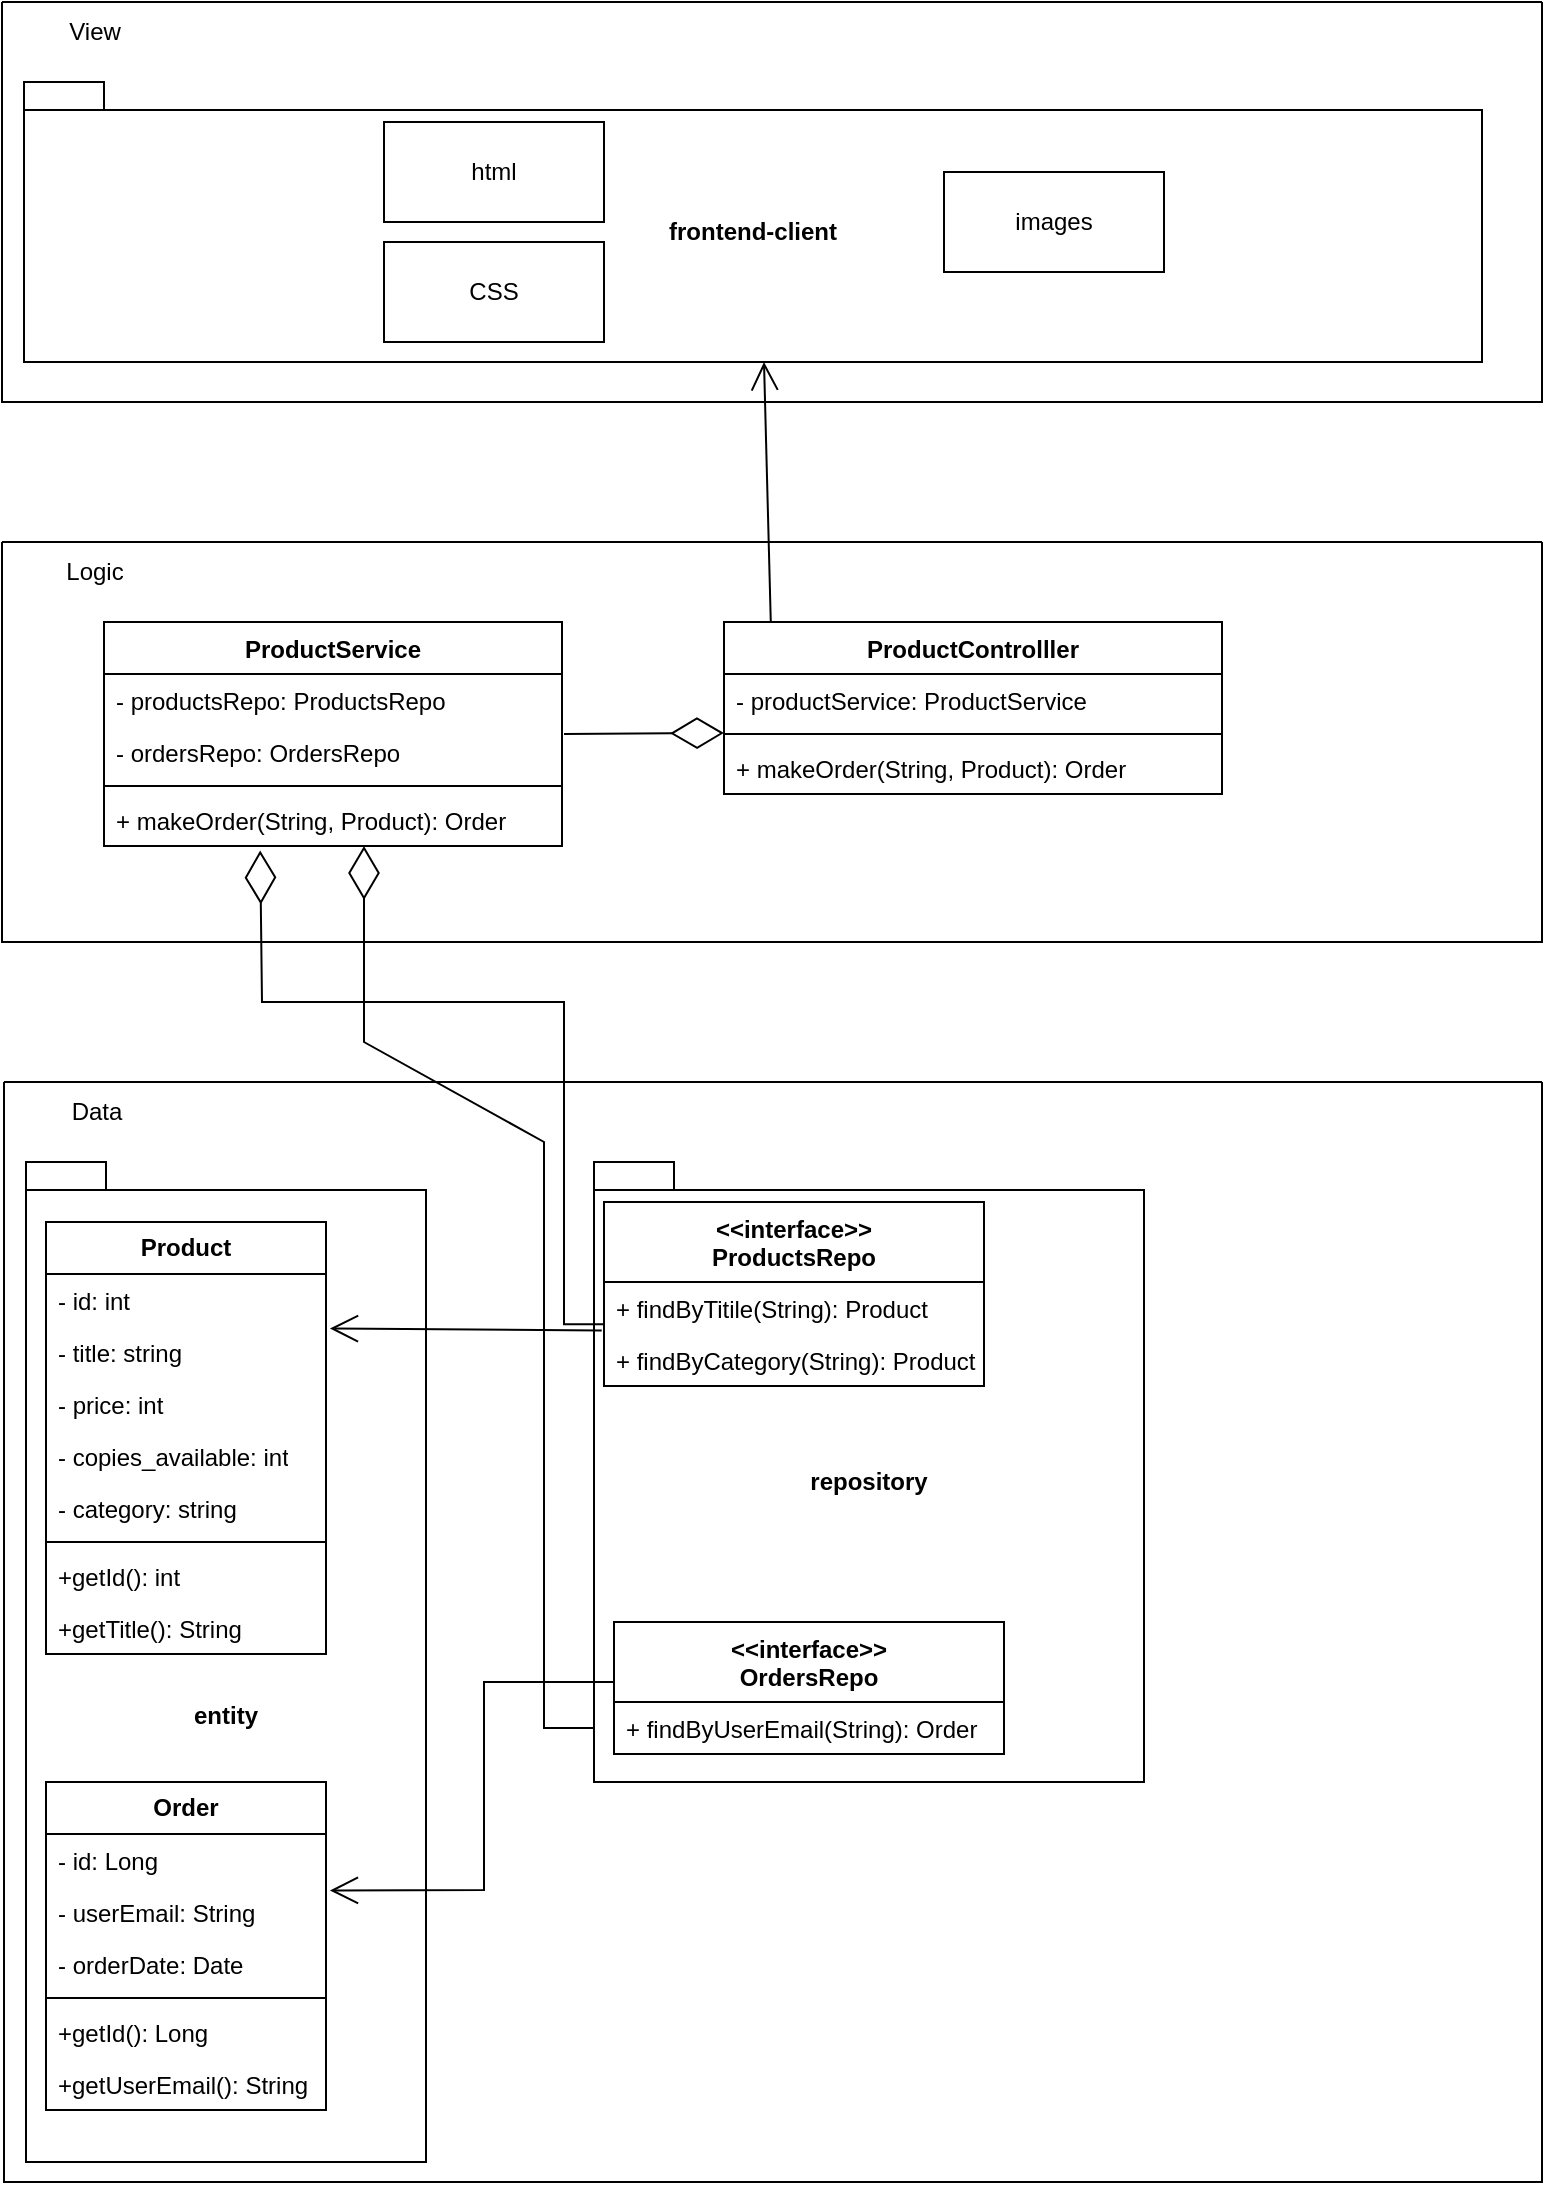 <mxfile version="22.0.4" type="device">
  <diagram id="C5RBs43oDa-KdzZeNtuy" name="Page-1">
    <mxGraphModel dx="1424" dy="755" grid="1" gridSize="10" guides="1" tooltips="1" connect="1" arrows="1" fold="1" page="1" pageScale="1" pageWidth="827" pageHeight="1169" math="0" shadow="0">
      <root>
        <mxCell id="WIyWlLk6GJQsqaUBKTNV-0" />
        <mxCell id="WIyWlLk6GJQsqaUBKTNV-1" parent="WIyWlLk6GJQsqaUBKTNV-0" />
        <mxCell id="yx8-Jv_AAqIwQ5a-q-sv-0" value="" style="swimlane;startSize=0;" vertex="1" parent="WIyWlLk6GJQsqaUBKTNV-1">
          <mxGeometry x="29" y="50" width="770" height="200" as="geometry" />
        </mxCell>
        <mxCell id="yx8-Jv_AAqIwQ5a-q-sv-6" value="View" style="text;html=1;align=center;verticalAlign=middle;resizable=0;points=[];autosize=1;strokeColor=none;fillColor=none;" vertex="1" parent="yx8-Jv_AAqIwQ5a-q-sv-0">
          <mxGeometry x="21" width="50" height="30" as="geometry" />
        </mxCell>
        <mxCell id="yx8-Jv_AAqIwQ5a-q-sv-7" value="frontend-client&lt;br&gt;" style="shape=folder;fontStyle=1;spacingTop=10;tabWidth=40;tabHeight=14;tabPosition=left;html=1;whiteSpace=wrap;" vertex="1" parent="yx8-Jv_AAqIwQ5a-q-sv-0">
          <mxGeometry x="11" y="40" width="729" height="140" as="geometry" />
        </mxCell>
        <mxCell id="yx8-Jv_AAqIwQ5a-q-sv-10" value="images" style="html=1;whiteSpace=wrap;" vertex="1" parent="yx8-Jv_AAqIwQ5a-q-sv-0">
          <mxGeometry x="471" y="85" width="110" height="50" as="geometry" />
        </mxCell>
        <mxCell id="yx8-Jv_AAqIwQ5a-q-sv-9" value="CSS" style="html=1;whiteSpace=wrap;" vertex="1" parent="yx8-Jv_AAqIwQ5a-q-sv-0">
          <mxGeometry x="191" y="120" width="110" height="50" as="geometry" />
        </mxCell>
        <mxCell id="yx8-Jv_AAqIwQ5a-q-sv-8" value="html" style="html=1;whiteSpace=wrap;" vertex="1" parent="yx8-Jv_AAqIwQ5a-q-sv-0">
          <mxGeometry x="191" y="60" width="110" height="50" as="geometry" />
        </mxCell>
        <mxCell id="yx8-Jv_AAqIwQ5a-q-sv-2" value="" style="swimlane;startSize=0;" vertex="1" parent="WIyWlLk6GJQsqaUBKTNV-1">
          <mxGeometry x="29" y="320" width="770" height="200" as="geometry" />
        </mxCell>
        <mxCell id="yx8-Jv_AAqIwQ5a-q-sv-5" value="Logic" style="text;html=1;align=center;verticalAlign=middle;resizable=0;points=[];autosize=1;strokeColor=none;fillColor=none;" vertex="1" parent="yx8-Jv_AAqIwQ5a-q-sv-2">
          <mxGeometry x="21" width="50" height="30" as="geometry" />
        </mxCell>
        <mxCell id="yx8-Jv_AAqIwQ5a-q-sv-38" value="ProductService" style="swimlane;fontStyle=1;align=center;verticalAlign=top;childLayout=stackLayout;horizontal=1;startSize=26;horizontalStack=0;resizeParent=1;resizeParentMax=0;resizeLast=0;collapsible=1;marginBottom=0;whiteSpace=wrap;html=1;" vertex="1" parent="yx8-Jv_AAqIwQ5a-q-sv-2">
          <mxGeometry x="51" y="40" width="229" height="112" as="geometry" />
        </mxCell>
        <mxCell id="yx8-Jv_AAqIwQ5a-q-sv-39" value="- productsRepo: ProductsRepo" style="text;strokeColor=none;fillColor=none;align=left;verticalAlign=top;spacingLeft=4;spacingRight=4;overflow=hidden;rotatable=0;points=[[0,0.5],[1,0.5]];portConstraint=eastwest;whiteSpace=wrap;html=1;" vertex="1" parent="yx8-Jv_AAqIwQ5a-q-sv-38">
          <mxGeometry y="26" width="229" height="26" as="geometry" />
        </mxCell>
        <mxCell id="yx8-Jv_AAqIwQ5a-q-sv-42" value="- ordersRepo: OrdersRepo" style="text;strokeColor=none;fillColor=none;align=left;verticalAlign=top;spacingLeft=4;spacingRight=4;overflow=hidden;rotatable=0;points=[[0,0.5],[1,0.5]];portConstraint=eastwest;whiteSpace=wrap;html=1;" vertex="1" parent="yx8-Jv_AAqIwQ5a-q-sv-38">
          <mxGeometry y="52" width="229" height="26" as="geometry" />
        </mxCell>
        <mxCell id="yx8-Jv_AAqIwQ5a-q-sv-40" value="" style="line;strokeWidth=1;fillColor=none;align=left;verticalAlign=middle;spacingTop=-1;spacingLeft=3;spacingRight=3;rotatable=0;labelPosition=right;points=[];portConstraint=eastwest;strokeColor=inherit;" vertex="1" parent="yx8-Jv_AAqIwQ5a-q-sv-38">
          <mxGeometry y="78" width="229" height="8" as="geometry" />
        </mxCell>
        <mxCell id="yx8-Jv_AAqIwQ5a-q-sv-41" value="+ makeOrder(String, Product): Order" style="text;strokeColor=none;fillColor=none;align=left;verticalAlign=top;spacingLeft=4;spacingRight=4;overflow=hidden;rotatable=0;points=[[0,0.5],[1,0.5]];portConstraint=eastwest;whiteSpace=wrap;html=1;" vertex="1" parent="yx8-Jv_AAqIwQ5a-q-sv-38">
          <mxGeometry y="86" width="229" height="26" as="geometry" />
        </mxCell>
        <mxCell id="yx8-Jv_AAqIwQ5a-q-sv-43" value="" style="endArrow=diamondThin;endFill=0;endSize=24;html=1;rounded=0;entryX=0.456;entryY=1.019;entryDx=0;entryDy=0;entryPerimeter=0;exitX=0;exitY=0.5;exitDx=0;exitDy=0;" edge="1" parent="yx8-Jv_AAqIwQ5a-q-sv-2" source="yx8-Jv_AAqIwQ5a-q-sv-29">
          <mxGeometry width="160" relative="1" as="geometry">
            <mxPoint x="358.04" y="368.51" as="sourcePoint" />
            <mxPoint x="181.0" y="152.004" as="targetPoint" />
            <Array as="points">
              <mxPoint x="271" y="593" />
              <mxPoint x="271" y="300" />
              <mxPoint x="181" y="250" />
            </Array>
          </mxGeometry>
        </mxCell>
        <mxCell id="yx8-Jv_AAqIwQ5a-q-sv-45" value="ProductControlller" style="swimlane;fontStyle=1;align=center;verticalAlign=top;childLayout=stackLayout;horizontal=1;startSize=26;horizontalStack=0;resizeParent=1;resizeParentMax=0;resizeLast=0;collapsible=1;marginBottom=0;whiteSpace=wrap;html=1;" vertex="1" parent="yx8-Jv_AAqIwQ5a-q-sv-2">
          <mxGeometry x="361" y="40" width="249" height="86" as="geometry" />
        </mxCell>
        <mxCell id="yx8-Jv_AAqIwQ5a-q-sv-47" value="- productService: ProductService" style="text;strokeColor=none;fillColor=none;align=left;verticalAlign=top;spacingLeft=4;spacingRight=4;overflow=hidden;rotatable=0;points=[[0,0.5],[1,0.5]];portConstraint=eastwest;whiteSpace=wrap;html=1;" vertex="1" parent="yx8-Jv_AAqIwQ5a-q-sv-45">
          <mxGeometry y="26" width="249" height="26" as="geometry" />
        </mxCell>
        <mxCell id="yx8-Jv_AAqIwQ5a-q-sv-48" value="" style="line;strokeWidth=1;fillColor=none;align=left;verticalAlign=middle;spacingTop=-1;spacingLeft=3;spacingRight=3;rotatable=0;labelPosition=right;points=[];portConstraint=eastwest;strokeColor=inherit;" vertex="1" parent="yx8-Jv_AAqIwQ5a-q-sv-45">
          <mxGeometry y="52" width="249" height="8" as="geometry" />
        </mxCell>
        <mxCell id="yx8-Jv_AAqIwQ5a-q-sv-63" value="+ makeOrder(String, Product): Order" style="text;strokeColor=none;fillColor=none;align=left;verticalAlign=top;spacingLeft=4;spacingRight=4;overflow=hidden;rotatable=0;points=[[0,0.5],[1,0.5]];portConstraint=eastwest;whiteSpace=wrap;html=1;" vertex="1" parent="yx8-Jv_AAqIwQ5a-q-sv-45">
          <mxGeometry y="60" width="249" height="26" as="geometry" />
        </mxCell>
        <mxCell id="yx8-Jv_AAqIwQ5a-q-sv-50" value="" style="endArrow=diamondThin;endFill=0;endSize=24;html=1;rounded=0;" edge="1" parent="yx8-Jv_AAqIwQ5a-q-sv-2">
          <mxGeometry width="160" relative="1" as="geometry">
            <mxPoint x="281" y="96" as="sourcePoint" />
            <mxPoint x="361" y="95.5" as="targetPoint" />
          </mxGeometry>
        </mxCell>
        <mxCell id="yx8-Jv_AAqIwQ5a-q-sv-3" value="" style="swimlane;startSize=0;" vertex="1" parent="WIyWlLk6GJQsqaUBKTNV-1">
          <mxGeometry x="30" y="590" width="769" height="550" as="geometry" />
        </mxCell>
        <mxCell id="yx8-Jv_AAqIwQ5a-q-sv-4" value="Data" style="text;html=1;align=center;verticalAlign=middle;resizable=0;points=[];autosize=1;strokeColor=none;fillColor=none;" vertex="1" parent="yx8-Jv_AAqIwQ5a-q-sv-3">
          <mxGeometry x="21" width="50" height="30" as="geometry" />
        </mxCell>
        <mxCell id="yx8-Jv_AAqIwQ5a-q-sv-11" value="&lt;br&gt;&lt;br&gt;&lt;br&gt;entity" style="shape=folder;fontStyle=1;spacingTop=10;tabWidth=40;tabHeight=14;tabPosition=left;html=1;whiteSpace=wrap;" vertex="1" parent="yx8-Jv_AAqIwQ5a-q-sv-3">
          <mxGeometry x="11" y="40" width="200" height="500" as="geometry" />
        </mxCell>
        <mxCell id="yx8-Jv_AAqIwQ5a-q-sv-12" value="&lt;b&gt;Product&lt;/b&gt;" style="swimlane;fontStyle=0;childLayout=stackLayout;horizontal=1;startSize=26;fillColor=none;horizontalStack=0;resizeParent=1;resizeParentMax=0;resizeLast=0;collapsible=1;marginBottom=0;whiteSpace=wrap;html=1;" vertex="1" parent="yx8-Jv_AAqIwQ5a-q-sv-3">
          <mxGeometry x="21" y="70" width="140" height="216" as="geometry" />
        </mxCell>
        <mxCell id="yx8-Jv_AAqIwQ5a-q-sv-13" value="- id: int" style="text;strokeColor=none;fillColor=none;align=left;verticalAlign=top;spacingLeft=4;spacingRight=4;overflow=hidden;rotatable=0;points=[[0,0.5],[1,0.5]];portConstraint=eastwest;whiteSpace=wrap;html=1;" vertex="1" parent="yx8-Jv_AAqIwQ5a-q-sv-12">
          <mxGeometry y="26" width="140" height="26" as="geometry" />
        </mxCell>
        <mxCell id="yx8-Jv_AAqIwQ5a-q-sv-14" value="- title: string" style="text;strokeColor=none;fillColor=none;align=left;verticalAlign=top;spacingLeft=4;spacingRight=4;overflow=hidden;rotatable=0;points=[[0,0.5],[1,0.5]];portConstraint=eastwest;whiteSpace=wrap;html=1;" vertex="1" parent="yx8-Jv_AAqIwQ5a-q-sv-12">
          <mxGeometry y="52" width="140" height="26" as="geometry" />
        </mxCell>
        <mxCell id="yx8-Jv_AAqIwQ5a-q-sv-15" value="- price: int" style="text;strokeColor=none;fillColor=none;align=left;verticalAlign=top;spacingLeft=4;spacingRight=4;overflow=hidden;rotatable=0;points=[[0,0.5],[1,0.5]];portConstraint=eastwest;whiteSpace=wrap;html=1;" vertex="1" parent="yx8-Jv_AAqIwQ5a-q-sv-12">
          <mxGeometry y="78" width="140" height="26" as="geometry" />
        </mxCell>
        <mxCell id="yx8-Jv_AAqIwQ5a-q-sv-52" value="- copies_available: int" style="text;strokeColor=none;fillColor=none;align=left;verticalAlign=top;spacingLeft=4;spacingRight=4;overflow=hidden;rotatable=0;points=[[0,0.5],[1,0.5]];portConstraint=eastwest;whiteSpace=wrap;html=1;" vertex="1" parent="yx8-Jv_AAqIwQ5a-q-sv-12">
          <mxGeometry y="104" width="140" height="26" as="geometry" />
        </mxCell>
        <mxCell id="yx8-Jv_AAqIwQ5a-q-sv-53" value="- category: string" style="text;strokeColor=none;fillColor=none;align=left;verticalAlign=top;spacingLeft=4;spacingRight=4;overflow=hidden;rotatable=0;points=[[0,0.5],[1,0.5]];portConstraint=eastwest;whiteSpace=wrap;html=1;" vertex="1" parent="yx8-Jv_AAqIwQ5a-q-sv-12">
          <mxGeometry y="130" width="140" height="26" as="geometry" />
        </mxCell>
        <mxCell id="yx8-Jv_AAqIwQ5a-q-sv-57" value="" style="line;strokeWidth=1;fillColor=none;align=left;verticalAlign=middle;spacingTop=-1;spacingLeft=3;spacingRight=3;rotatable=0;labelPosition=right;points=[];portConstraint=eastwest;strokeColor=inherit;" vertex="1" parent="yx8-Jv_AAqIwQ5a-q-sv-12">
          <mxGeometry y="156" width="140" height="8" as="geometry" />
        </mxCell>
        <mxCell id="yx8-Jv_AAqIwQ5a-q-sv-61" value="+getId(): int" style="text;strokeColor=none;fillColor=none;align=left;verticalAlign=top;spacingLeft=4;spacingRight=4;overflow=hidden;rotatable=0;points=[[0,0.5],[1,0.5]];portConstraint=eastwest;whiteSpace=wrap;html=1;" vertex="1" parent="yx8-Jv_AAqIwQ5a-q-sv-12">
          <mxGeometry y="164" width="140" height="26" as="geometry" />
        </mxCell>
        <mxCell id="yx8-Jv_AAqIwQ5a-q-sv-59" value="+getTitle(): String" style="text;strokeColor=none;fillColor=none;align=left;verticalAlign=top;spacingLeft=4;spacingRight=4;overflow=hidden;rotatable=0;points=[[0,0.5],[1,0.5]];portConstraint=eastwest;whiteSpace=wrap;html=1;" vertex="1" parent="yx8-Jv_AAqIwQ5a-q-sv-12">
          <mxGeometry y="190" width="140" height="26" as="geometry" />
        </mxCell>
        <mxCell id="yx8-Jv_AAqIwQ5a-q-sv-17" value="&lt;b&gt;Order&lt;/b&gt;" style="swimlane;fontStyle=0;childLayout=stackLayout;horizontal=1;startSize=26;fillColor=none;horizontalStack=0;resizeParent=1;resizeParentMax=0;resizeLast=0;collapsible=1;marginBottom=0;whiteSpace=wrap;html=1;" vertex="1" parent="yx8-Jv_AAqIwQ5a-q-sv-3">
          <mxGeometry x="21" y="350" width="140" height="164" as="geometry" />
        </mxCell>
        <mxCell id="yx8-Jv_AAqIwQ5a-q-sv-18" value="- id: Long" style="text;strokeColor=none;fillColor=none;align=left;verticalAlign=top;spacingLeft=4;spacingRight=4;overflow=hidden;rotatable=0;points=[[0,0.5],[1,0.5]];portConstraint=eastwest;whiteSpace=wrap;html=1;" vertex="1" parent="yx8-Jv_AAqIwQ5a-q-sv-17">
          <mxGeometry y="26" width="140" height="26" as="geometry" />
        </mxCell>
        <mxCell id="yx8-Jv_AAqIwQ5a-q-sv-19" value="- userEmail: String" style="text;strokeColor=none;fillColor=none;align=left;verticalAlign=top;spacingLeft=4;spacingRight=4;overflow=hidden;rotatable=0;points=[[0,0.5],[1,0.5]];portConstraint=eastwest;whiteSpace=wrap;html=1;" vertex="1" parent="yx8-Jv_AAqIwQ5a-q-sv-17">
          <mxGeometry y="52" width="140" height="26" as="geometry" />
        </mxCell>
        <mxCell id="yx8-Jv_AAqIwQ5a-q-sv-20" value="- orderDate: Date" style="text;strokeColor=none;fillColor=none;align=left;verticalAlign=top;spacingLeft=4;spacingRight=4;overflow=hidden;rotatable=0;points=[[0,0.5],[1,0.5]];portConstraint=eastwest;whiteSpace=wrap;html=1;" vertex="1" parent="yx8-Jv_AAqIwQ5a-q-sv-17">
          <mxGeometry y="78" width="140" height="26" as="geometry" />
        </mxCell>
        <mxCell id="yx8-Jv_AAqIwQ5a-q-sv-60" value="" style="line;strokeWidth=1;fillColor=none;align=left;verticalAlign=middle;spacingTop=-1;spacingLeft=3;spacingRight=3;rotatable=0;labelPosition=right;points=[];portConstraint=eastwest;strokeColor=inherit;" vertex="1" parent="yx8-Jv_AAqIwQ5a-q-sv-17">
          <mxGeometry y="104" width="140" height="8" as="geometry" />
        </mxCell>
        <mxCell id="yx8-Jv_AAqIwQ5a-q-sv-58" value="+getId(): Long" style="text;strokeColor=none;fillColor=none;align=left;verticalAlign=top;spacingLeft=4;spacingRight=4;overflow=hidden;rotatable=0;points=[[0,0.5],[1,0.5]];portConstraint=eastwest;whiteSpace=wrap;html=1;" vertex="1" parent="yx8-Jv_AAqIwQ5a-q-sv-17">
          <mxGeometry y="112" width="140" height="26" as="geometry" />
        </mxCell>
        <mxCell id="yx8-Jv_AAqIwQ5a-q-sv-62" value="+getUserEmail(): String" style="text;strokeColor=none;fillColor=none;align=left;verticalAlign=top;spacingLeft=4;spacingRight=4;overflow=hidden;rotatable=0;points=[[0,0.5],[1,0.5]];portConstraint=eastwest;whiteSpace=wrap;html=1;" vertex="1" parent="yx8-Jv_AAqIwQ5a-q-sv-17">
          <mxGeometry y="138" width="140" height="26" as="geometry" />
        </mxCell>
        <mxCell id="yx8-Jv_AAqIwQ5a-q-sv-21" value="repository" style="shape=folder;fontStyle=1;spacingTop=10;tabWidth=40;tabHeight=14;tabPosition=left;html=1;whiteSpace=wrap;" vertex="1" parent="yx8-Jv_AAqIwQ5a-q-sv-3">
          <mxGeometry x="295" y="40" width="275" height="310" as="geometry" />
        </mxCell>
        <mxCell id="yx8-Jv_AAqIwQ5a-q-sv-26" value="&amp;lt;&amp;lt;interface&amp;gt;&amp;gt;&lt;br&gt;OrdersRepo" style="swimlane;fontStyle=1;align=center;verticalAlign=top;childLayout=stackLayout;horizontal=1;startSize=40;horizontalStack=0;resizeParent=1;resizeParentMax=0;resizeLast=0;collapsible=1;marginBottom=0;whiteSpace=wrap;html=1;" vertex="1" parent="yx8-Jv_AAqIwQ5a-q-sv-3">
          <mxGeometry x="305" y="270" width="195" height="66" as="geometry" />
        </mxCell>
        <mxCell id="yx8-Jv_AAqIwQ5a-q-sv-29" value="+ findByUserEmail(String): Order" style="text;strokeColor=none;fillColor=none;align=left;verticalAlign=top;spacingLeft=4;spacingRight=4;overflow=hidden;rotatable=0;points=[[0,0.5],[1,0.5]];portConstraint=eastwest;whiteSpace=wrap;html=1;" vertex="1" parent="yx8-Jv_AAqIwQ5a-q-sv-26">
          <mxGeometry y="40" width="195" height="26" as="geometry" />
        </mxCell>
        <mxCell id="yx8-Jv_AAqIwQ5a-q-sv-54" value="" style="endArrow=open;endFill=1;endSize=12;html=1;rounded=0;exitX=-0.006;exitY=0.933;exitDx=0;exitDy=0;exitPerimeter=0;entryX=1.014;entryY=1.048;entryDx=0;entryDy=0;entryPerimeter=0;" edge="1" parent="yx8-Jv_AAqIwQ5a-q-sv-3" target="yx8-Jv_AAqIwQ5a-q-sv-13">
          <mxGeometry width="160" relative="1" as="geometry">
            <mxPoint x="298.86" y="124.258" as="sourcePoint" />
            <mxPoint x="160" y="110" as="targetPoint" />
          </mxGeometry>
        </mxCell>
        <mxCell id="yx8-Jv_AAqIwQ5a-q-sv-56" value="" style="endArrow=open;endFill=1;endSize=12;html=1;rounded=0;exitX=-0.006;exitY=0.933;exitDx=0;exitDy=0;exitPerimeter=0;entryX=1.014;entryY=1.087;entryDx=0;entryDy=0;entryPerimeter=0;" edge="1" parent="yx8-Jv_AAqIwQ5a-q-sv-3" target="yx8-Jv_AAqIwQ5a-q-sv-18">
          <mxGeometry width="160" relative="1" as="geometry">
            <mxPoint x="305" y="300" as="sourcePoint" />
            <mxPoint x="166" y="300" as="targetPoint" />
            <Array as="points">
              <mxPoint x="240" y="300" />
              <mxPoint x="240" y="404" />
            </Array>
          </mxGeometry>
        </mxCell>
        <mxCell id="yx8-Jv_AAqIwQ5a-q-sv-22" value="&amp;lt;&amp;lt;interface&amp;gt;&amp;gt;&lt;br&gt;ProductsRepo" style="swimlane;fontStyle=1;align=center;verticalAlign=top;childLayout=stackLayout;horizontal=1;startSize=40;horizontalStack=0;resizeParent=1;resizeParentMax=0;resizeLast=0;collapsible=1;marginBottom=0;whiteSpace=wrap;html=1;" vertex="1" parent="WIyWlLk6GJQsqaUBKTNV-1">
          <mxGeometry x="330" y="650" width="190" height="92" as="geometry" />
        </mxCell>
        <mxCell id="yx8-Jv_AAqIwQ5a-q-sv-25" value="+ findByTitile(String): Product" style="text;strokeColor=none;fillColor=none;align=left;verticalAlign=top;spacingLeft=4;spacingRight=4;overflow=hidden;rotatable=0;points=[[0,0.5],[1,0.5]];portConstraint=eastwest;whiteSpace=wrap;html=1;" vertex="1" parent="yx8-Jv_AAqIwQ5a-q-sv-22">
          <mxGeometry y="40" width="190" height="26" as="geometry" />
        </mxCell>
        <mxCell id="yx8-Jv_AAqIwQ5a-q-sv-55" value="+ findByCategory(String): Product" style="text;strokeColor=none;fillColor=none;align=left;verticalAlign=top;spacingLeft=4;spacingRight=4;overflow=hidden;rotatable=0;points=[[0,0.5],[1,0.5]];portConstraint=eastwest;whiteSpace=wrap;html=1;" vertex="1" parent="yx8-Jv_AAqIwQ5a-q-sv-22">
          <mxGeometry y="66" width="190" height="26" as="geometry" />
        </mxCell>
        <mxCell id="yx8-Jv_AAqIwQ5a-q-sv-51" value="" style="endArrow=open;endFill=1;endSize=12;html=1;rounded=0;exitX=0.094;exitY=0.006;exitDx=0;exitDy=0;exitPerimeter=0;" edge="1" parent="WIyWlLk6GJQsqaUBKTNV-1" source="yx8-Jv_AAqIwQ5a-q-sv-45">
          <mxGeometry width="160" relative="1" as="geometry">
            <mxPoint x="290" y="290" as="sourcePoint" />
            <mxPoint x="410" y="230" as="targetPoint" />
          </mxGeometry>
        </mxCell>
        <mxCell id="yx8-Jv_AAqIwQ5a-q-sv-44" value="" style="endArrow=diamondThin;endFill=0;endSize=24;html=1;rounded=0;entryX=0.341;entryY=1.087;entryDx=0;entryDy=0;entryPerimeter=0;exitX=0;exitY=0.5;exitDx=0;exitDy=0;" edge="1" parent="WIyWlLk6GJQsqaUBKTNV-1" target="yx8-Jv_AAqIwQ5a-q-sv-41">
          <mxGeometry width="160" relative="1" as="geometry">
            <mxPoint x="330" y="711.1" as="sourcePoint" />
            <mxPoint x="159.04" y="479.996" as="targetPoint" />
            <Array as="points">
              <mxPoint x="310" y="711.1" />
              <mxPoint x="310" y="550" />
              <mxPoint x="159" y="550" />
            </Array>
          </mxGeometry>
        </mxCell>
      </root>
    </mxGraphModel>
  </diagram>
</mxfile>
